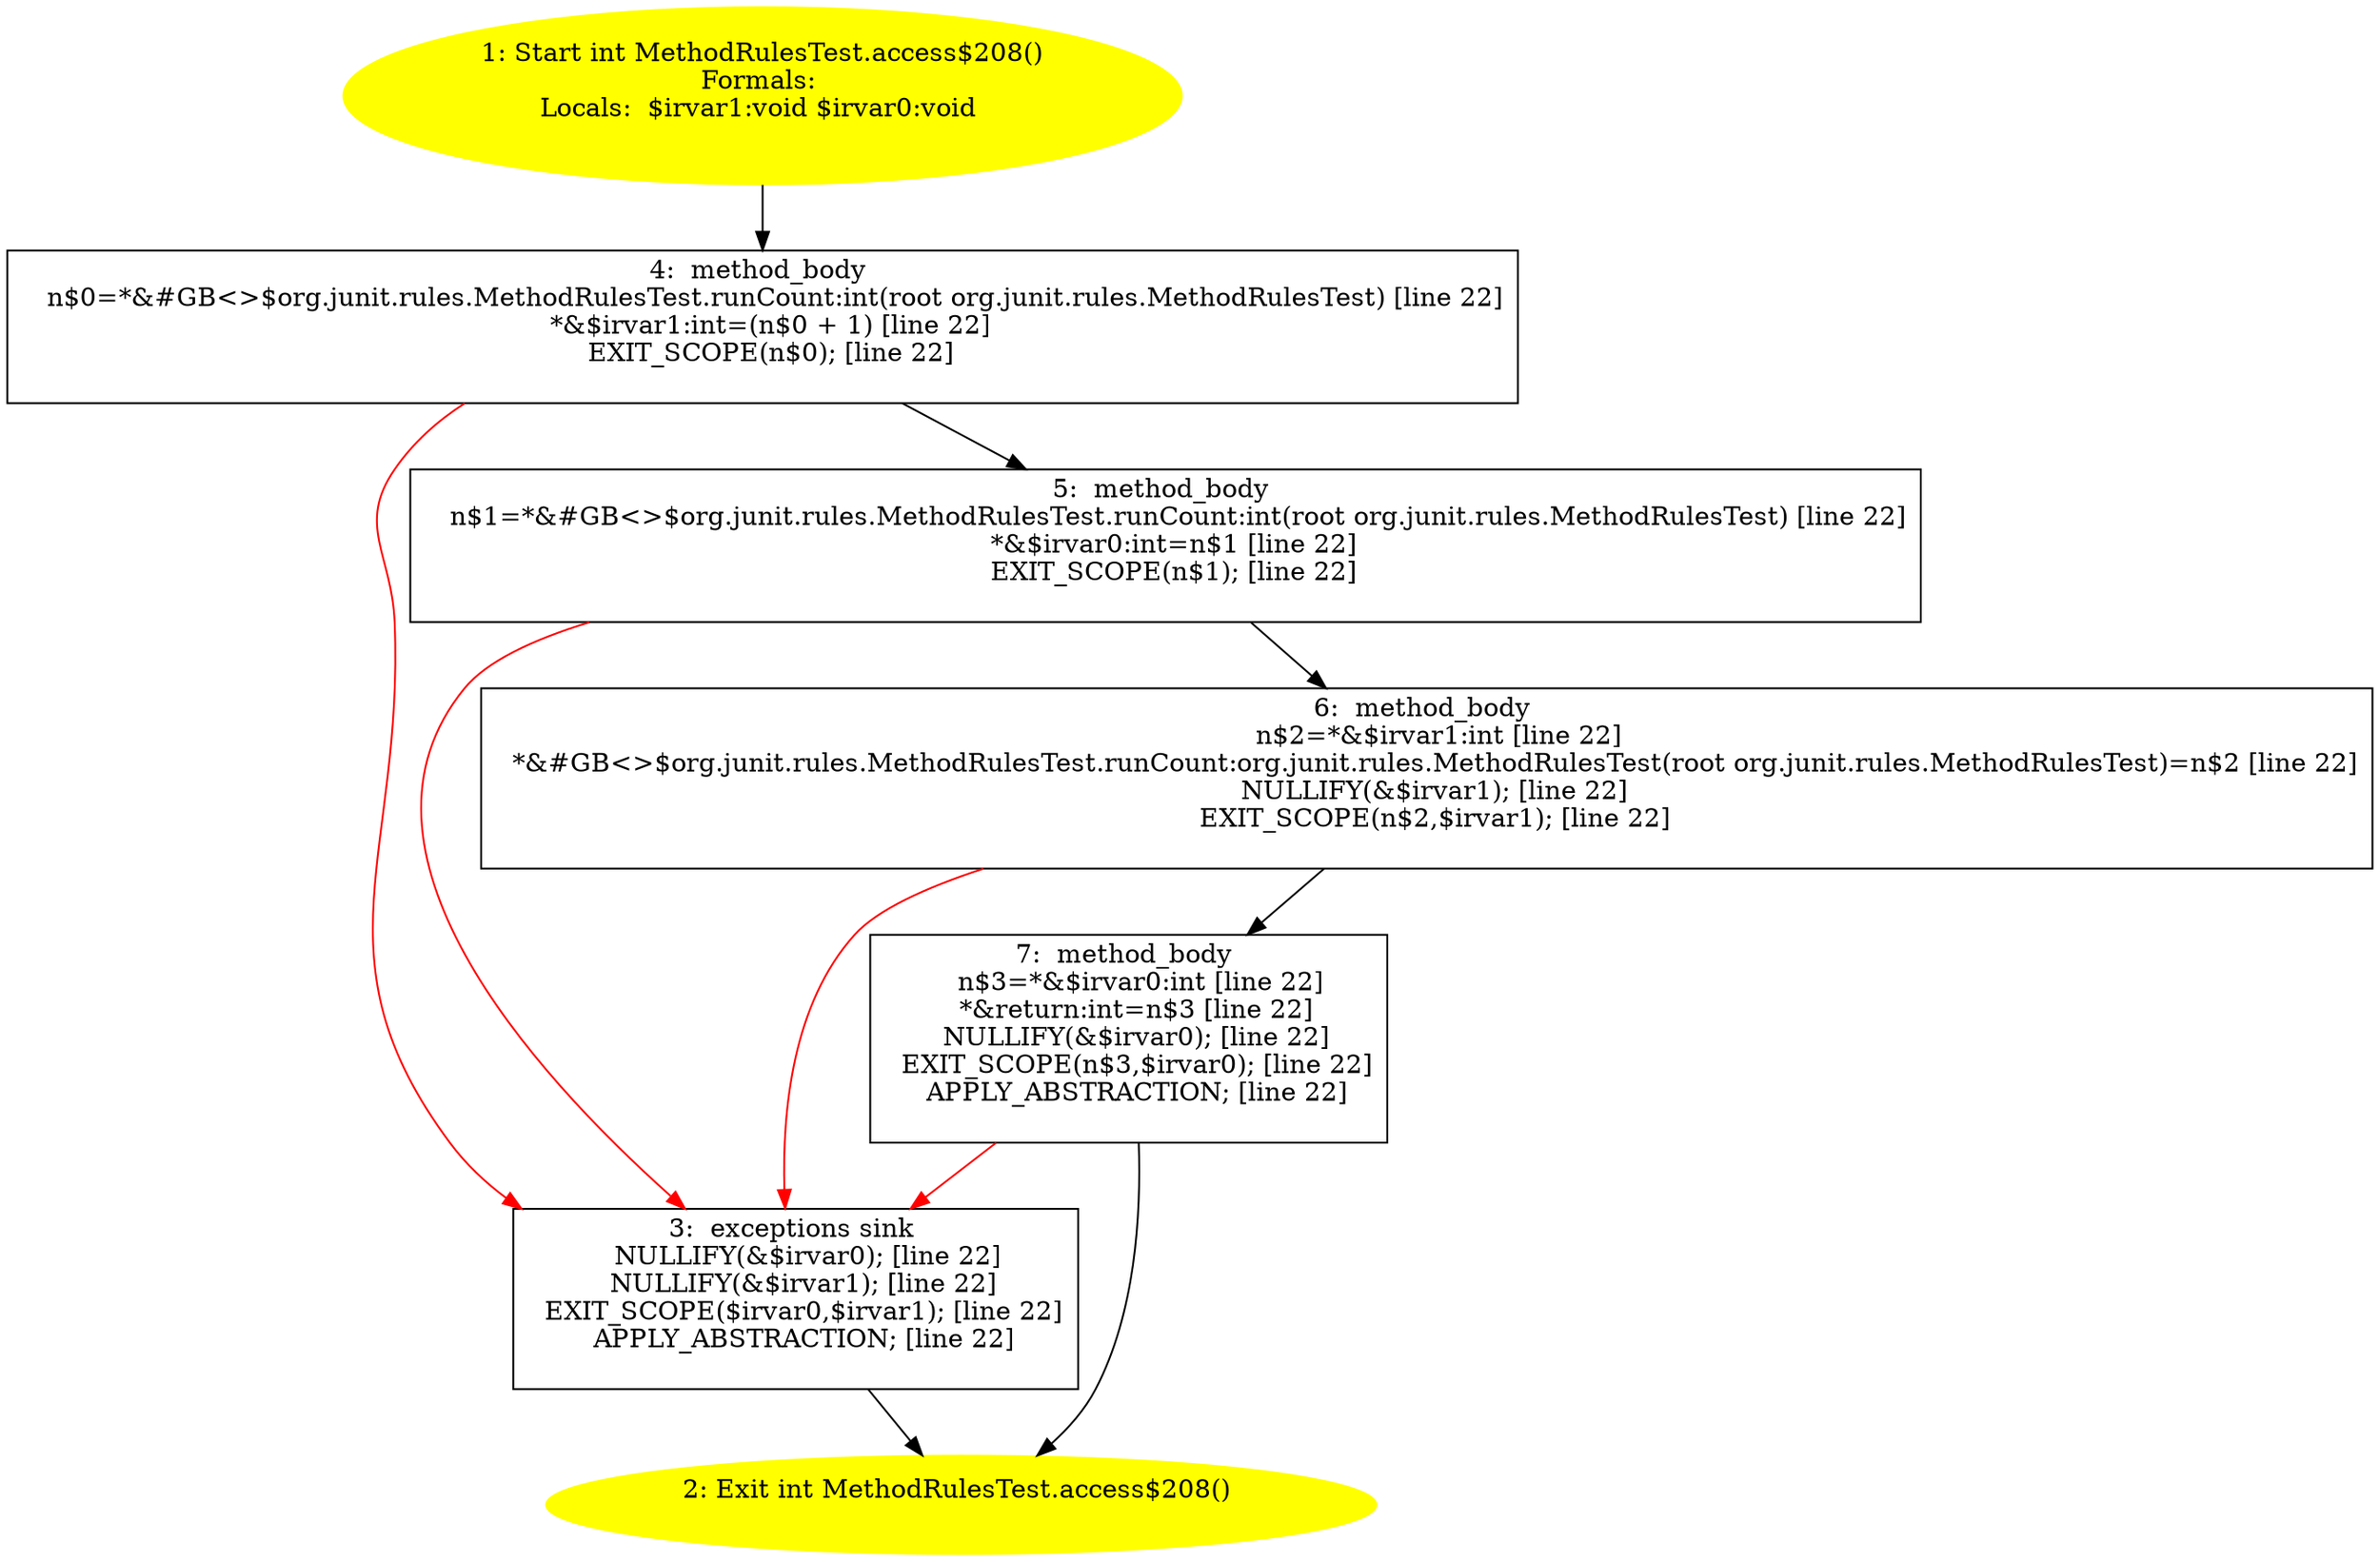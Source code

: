 /* @generated */
digraph cfg {
"org.junit.rules.MethodRulesTest.access$208():int.0e8753516fb87cc06a145022f114d3c9_1" [label="1: Start int MethodRulesTest.access$208()\nFormals: \nLocals:  $irvar1:void $irvar0:void \n  " color=yellow style=filled]
	

	 "org.junit.rules.MethodRulesTest.access$208():int.0e8753516fb87cc06a145022f114d3c9_1" -> "org.junit.rules.MethodRulesTest.access$208():int.0e8753516fb87cc06a145022f114d3c9_4" ;
"org.junit.rules.MethodRulesTest.access$208():int.0e8753516fb87cc06a145022f114d3c9_2" [label="2: Exit int MethodRulesTest.access$208() \n  " color=yellow style=filled]
	

"org.junit.rules.MethodRulesTest.access$208():int.0e8753516fb87cc06a145022f114d3c9_3" [label="3:  exceptions sink \n   NULLIFY(&$irvar0); [line 22]\n  NULLIFY(&$irvar1); [line 22]\n  EXIT_SCOPE($irvar0,$irvar1); [line 22]\n  APPLY_ABSTRACTION; [line 22]\n " shape="box"]
	

	 "org.junit.rules.MethodRulesTest.access$208():int.0e8753516fb87cc06a145022f114d3c9_3" -> "org.junit.rules.MethodRulesTest.access$208():int.0e8753516fb87cc06a145022f114d3c9_2" ;
"org.junit.rules.MethodRulesTest.access$208():int.0e8753516fb87cc06a145022f114d3c9_4" [label="4:  method_body \n   n$0=*&#GB<>$org.junit.rules.MethodRulesTest.runCount:int(root org.junit.rules.MethodRulesTest) [line 22]\n  *&$irvar1:int=(n$0 + 1) [line 22]\n  EXIT_SCOPE(n$0); [line 22]\n " shape="box"]
	

	 "org.junit.rules.MethodRulesTest.access$208():int.0e8753516fb87cc06a145022f114d3c9_4" -> "org.junit.rules.MethodRulesTest.access$208():int.0e8753516fb87cc06a145022f114d3c9_5" ;
	 "org.junit.rules.MethodRulesTest.access$208():int.0e8753516fb87cc06a145022f114d3c9_4" -> "org.junit.rules.MethodRulesTest.access$208():int.0e8753516fb87cc06a145022f114d3c9_3" [color="red" ];
"org.junit.rules.MethodRulesTest.access$208():int.0e8753516fb87cc06a145022f114d3c9_5" [label="5:  method_body \n   n$1=*&#GB<>$org.junit.rules.MethodRulesTest.runCount:int(root org.junit.rules.MethodRulesTest) [line 22]\n  *&$irvar0:int=n$1 [line 22]\n  EXIT_SCOPE(n$1); [line 22]\n " shape="box"]
	

	 "org.junit.rules.MethodRulesTest.access$208():int.0e8753516fb87cc06a145022f114d3c9_5" -> "org.junit.rules.MethodRulesTest.access$208():int.0e8753516fb87cc06a145022f114d3c9_6" ;
	 "org.junit.rules.MethodRulesTest.access$208():int.0e8753516fb87cc06a145022f114d3c9_5" -> "org.junit.rules.MethodRulesTest.access$208():int.0e8753516fb87cc06a145022f114d3c9_3" [color="red" ];
"org.junit.rules.MethodRulesTest.access$208():int.0e8753516fb87cc06a145022f114d3c9_6" [label="6:  method_body \n   n$2=*&$irvar1:int [line 22]\n  *&#GB<>$org.junit.rules.MethodRulesTest.runCount:org.junit.rules.MethodRulesTest(root org.junit.rules.MethodRulesTest)=n$2 [line 22]\n  NULLIFY(&$irvar1); [line 22]\n  EXIT_SCOPE(n$2,$irvar1); [line 22]\n " shape="box"]
	

	 "org.junit.rules.MethodRulesTest.access$208():int.0e8753516fb87cc06a145022f114d3c9_6" -> "org.junit.rules.MethodRulesTest.access$208():int.0e8753516fb87cc06a145022f114d3c9_7" ;
	 "org.junit.rules.MethodRulesTest.access$208():int.0e8753516fb87cc06a145022f114d3c9_6" -> "org.junit.rules.MethodRulesTest.access$208():int.0e8753516fb87cc06a145022f114d3c9_3" [color="red" ];
"org.junit.rules.MethodRulesTest.access$208():int.0e8753516fb87cc06a145022f114d3c9_7" [label="7:  method_body \n   n$3=*&$irvar0:int [line 22]\n  *&return:int=n$3 [line 22]\n  NULLIFY(&$irvar0); [line 22]\n  EXIT_SCOPE(n$3,$irvar0); [line 22]\n  APPLY_ABSTRACTION; [line 22]\n " shape="box"]
	

	 "org.junit.rules.MethodRulesTest.access$208():int.0e8753516fb87cc06a145022f114d3c9_7" -> "org.junit.rules.MethodRulesTest.access$208():int.0e8753516fb87cc06a145022f114d3c9_2" ;
	 "org.junit.rules.MethodRulesTest.access$208():int.0e8753516fb87cc06a145022f114d3c9_7" -> "org.junit.rules.MethodRulesTest.access$208():int.0e8753516fb87cc06a145022f114d3c9_3" [color="red" ];
}
